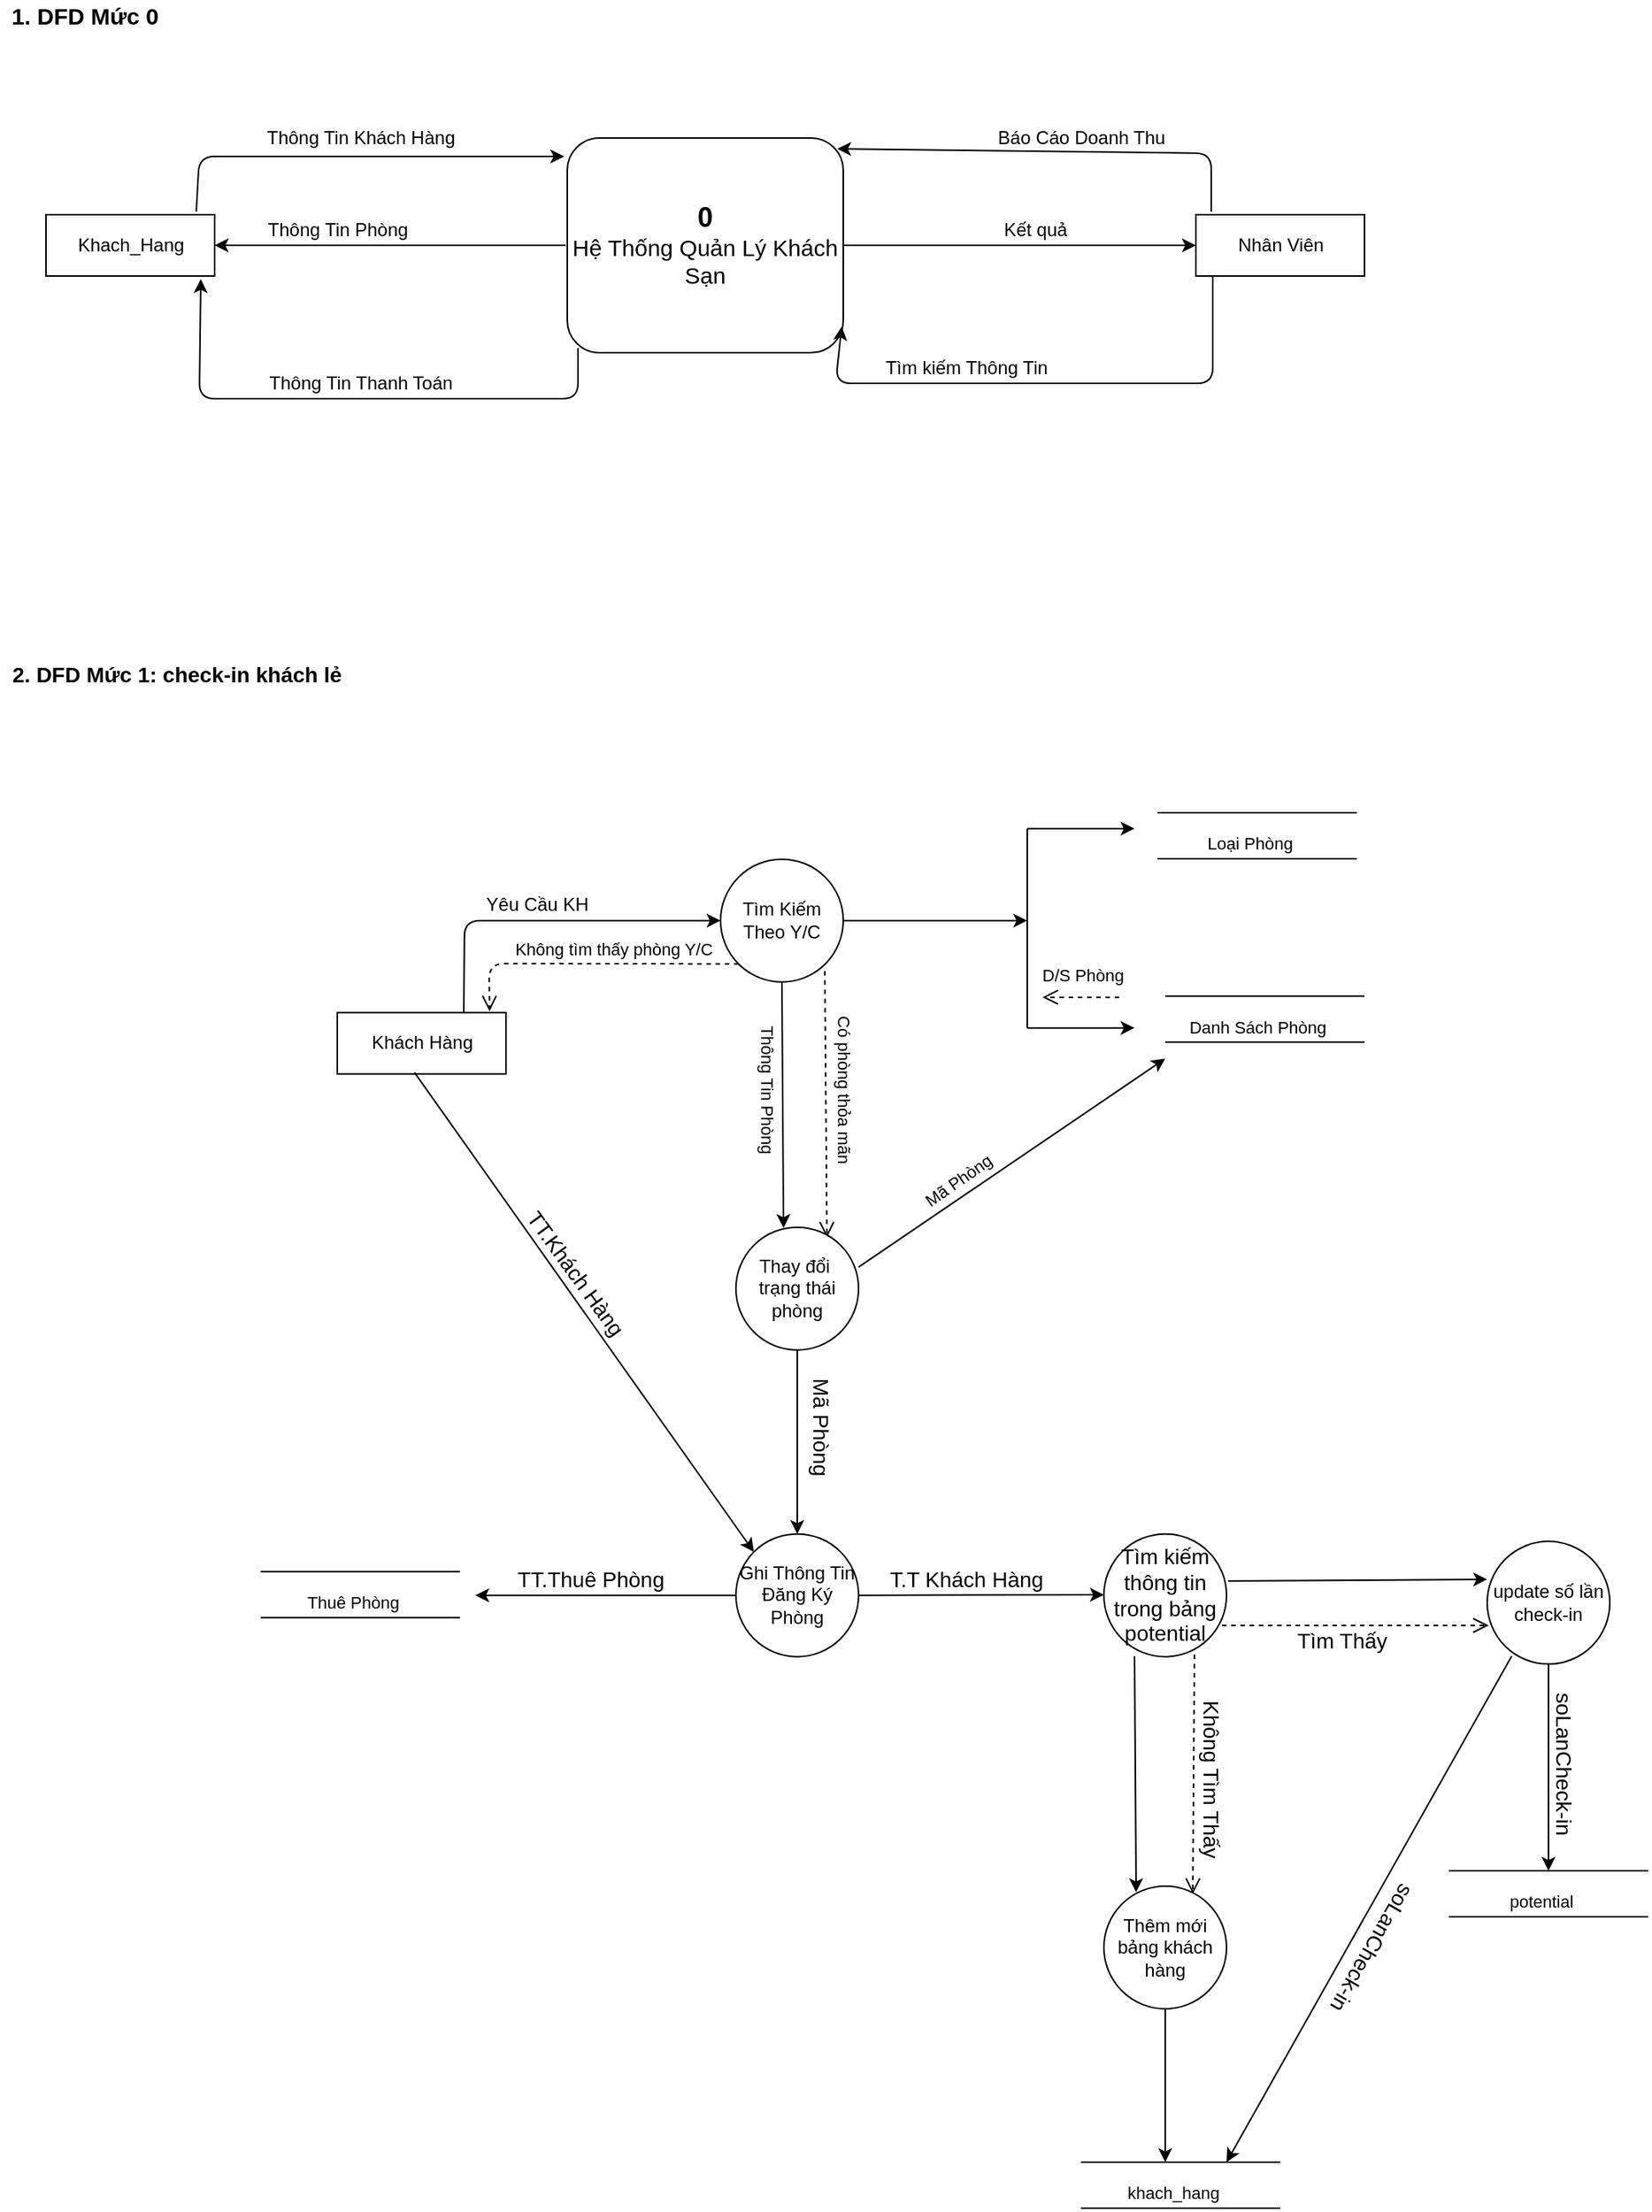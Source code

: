 <mxfile version="14.1.2" type="github">
  <diagram name="Page-1" id="e7e014a7-5840-1c2e-5031-d8a46d1fe8dd">
    <mxGraphModel dx="1673" dy="946" grid="1" gridSize="10" guides="1" tooltips="1" connect="1" arrows="1" fold="1" page="1" pageScale="1" pageWidth="1169" pageHeight="826" background="#ffffff" math="0" shadow="0">
      <root>
        <mxCell id="0" />
        <mxCell id="1" parent="0" />
        <mxCell id="tYLHyqTt-1DBQ8F93RRt-41" value="Khach_Hang" style="html=1;" vertex="1" parent="1">
          <mxGeometry x="70" y="280" width="110" height="40" as="geometry" />
        </mxCell>
        <mxCell id="tYLHyqTt-1DBQ8F93RRt-42" value="Nhân Viên" style="html=1;" vertex="1" parent="1">
          <mxGeometry x="820" y="280" width="110" height="40" as="geometry" />
        </mxCell>
        <mxCell id="tYLHyqTt-1DBQ8F93RRt-45" value="&lt;font&gt;&lt;span style=&quot;font-weight: bold ; font-size: 18px&quot;&gt;0&lt;/span&gt;&lt;br&gt;&lt;font style=&quot;font-size: 15px&quot;&gt;Hệ Thống Quản Lý Khách Sạn&lt;/font&gt;&lt;br&gt;&lt;/font&gt;" style="rounded=1;whiteSpace=wrap;html=1;align=center;" vertex="1" parent="1">
          <mxGeometry x="410" y="230" width="180" height="140" as="geometry" />
        </mxCell>
        <mxCell id="tYLHyqTt-1DBQ8F93RRt-46" value="" style="endArrow=classic;html=1;entryX=-0.011;entryY=0.086;entryDx=0;entryDy=0;entryPerimeter=0;exitX=0.891;exitY=-0.05;exitDx=0;exitDy=0;exitPerimeter=0;" edge="1" parent="1" source="tYLHyqTt-1DBQ8F93RRt-41" target="tYLHyqTt-1DBQ8F93RRt-45">
          <mxGeometry width="50" height="50" relative="1" as="geometry">
            <mxPoint x="170" y="270" as="sourcePoint" />
            <mxPoint x="610" y="490" as="targetPoint" />
            <Array as="points">
              <mxPoint x="170" y="242" />
            </Array>
          </mxGeometry>
        </mxCell>
        <mxCell id="tYLHyqTt-1DBQ8F93RRt-47" value="Thông Tin Khách Hàng" style="text;html=1;align=center;verticalAlign=middle;resizable=0;points=[];autosize=1;" vertex="1" parent="1">
          <mxGeometry x="205" y="220" width="140" height="20" as="geometry" />
        </mxCell>
        <mxCell id="tYLHyqTt-1DBQ8F93RRt-48" value="" style="endArrow=classic;html=1;" edge="1" parent="1">
          <mxGeometry width="50" height="50" relative="1" as="geometry">
            <mxPoint x="409" y="300" as="sourcePoint" />
            <mxPoint x="180" y="300" as="targetPoint" />
          </mxGeometry>
        </mxCell>
        <mxCell id="tYLHyqTt-1DBQ8F93RRt-49" value="Thông Tin Phòng" style="text;html=1;align=center;verticalAlign=middle;resizable=0;points=[];autosize=1;" vertex="1" parent="1">
          <mxGeometry x="205" y="280" width="110" height="20" as="geometry" />
        </mxCell>
        <mxCell id="tYLHyqTt-1DBQ8F93RRt-50" value="" style="endArrow=classic;html=1;exitX=0.039;exitY=0.979;exitDx=0;exitDy=0;exitPerimeter=0;entryX=0.918;entryY=1.05;entryDx=0;entryDy=0;entryPerimeter=0;" edge="1" parent="1" source="tYLHyqTt-1DBQ8F93RRt-45" target="tYLHyqTt-1DBQ8F93RRt-41">
          <mxGeometry width="50" height="50" relative="1" as="geometry">
            <mxPoint x="560" y="340" as="sourcePoint" />
            <mxPoint x="167" y="330" as="targetPoint" />
            <Array as="points">
              <mxPoint x="417" y="400" />
              <mxPoint x="170" y="400" />
            </Array>
          </mxGeometry>
        </mxCell>
        <mxCell id="tYLHyqTt-1DBQ8F93RRt-51" value="Thông Tin Thanh Toán" style="text;html=1;align=center;verticalAlign=middle;resizable=0;points=[];autosize=1;" vertex="1" parent="1">
          <mxGeometry x="205" y="380" width="140" height="20" as="geometry" />
        </mxCell>
        <mxCell id="tYLHyqTt-1DBQ8F93RRt-53" value="" style="endArrow=classic;html=1;entryX=0.978;entryY=0.05;entryDx=0;entryDy=0;entryPerimeter=0;" edge="1" parent="1" target="tYLHyqTt-1DBQ8F93RRt-45">
          <mxGeometry width="50" height="50" relative="1" as="geometry">
            <mxPoint x="830" y="278" as="sourcePoint" />
            <mxPoint x="610" y="290" as="targetPoint" />
            <Array as="points">
              <mxPoint x="830" y="240" />
            </Array>
          </mxGeometry>
        </mxCell>
        <mxCell id="tYLHyqTt-1DBQ8F93RRt-54" value="Báo Cáo Doanh Thu" style="text;html=1;align=center;verticalAlign=middle;resizable=0;points=[];autosize=1;" vertex="1" parent="1">
          <mxGeometry x="685" y="220" width="120" height="20" as="geometry" />
        </mxCell>
        <mxCell id="tYLHyqTt-1DBQ8F93RRt-55" value="" style="endArrow=classic;html=1;" edge="1" parent="1">
          <mxGeometry width="50" height="50" relative="1" as="geometry">
            <mxPoint x="831" y="320" as="sourcePoint" />
            <mxPoint x="589" y="353" as="targetPoint" />
            <Array as="points">
              <mxPoint x="831" y="390" />
              <mxPoint x="585" y="390" />
            </Array>
          </mxGeometry>
        </mxCell>
        <mxCell id="tYLHyqTt-1DBQ8F93RRt-57" value="Tìm kiếm Thông Tin" style="text;html=1;align=center;verticalAlign=middle;resizable=0;points=[];autosize=1;" vertex="1" parent="1">
          <mxGeometry x="610" y="370" width="120" height="20" as="geometry" />
        </mxCell>
        <mxCell id="tYLHyqTt-1DBQ8F93RRt-58" value="" style="endArrow=classic;html=1;exitX=1;exitY=0.5;exitDx=0;exitDy=0;entryX=0;entryY=0.5;entryDx=0;entryDy=0;" edge="1" parent="1" source="tYLHyqTt-1DBQ8F93RRt-45" target="tYLHyqTt-1DBQ8F93RRt-42">
          <mxGeometry width="50" height="50" relative="1" as="geometry">
            <mxPoint x="560" y="340" as="sourcePoint" />
            <mxPoint x="810" y="300" as="targetPoint" />
          </mxGeometry>
        </mxCell>
        <mxCell id="tYLHyqTt-1DBQ8F93RRt-59" value="Kết quả" style="text;html=1;align=center;verticalAlign=middle;resizable=0;points=[];autosize=1;" vertex="1" parent="1">
          <mxGeometry x="685" y="280" width="60" height="20" as="geometry" />
        </mxCell>
        <mxCell id="tYLHyqTt-1DBQ8F93RRt-60" value="&lt;b&gt;&lt;font style=&quot;font-size: 15px&quot;&gt;1. DFD Mức 0&lt;/font&gt;&lt;/b&gt;" style="text;html=1;align=center;verticalAlign=middle;resizable=0;points=[];autosize=1;" vertex="1" parent="1">
          <mxGeometry x="40" y="140" width="110" height="20" as="geometry" />
        </mxCell>
        <mxCell id="tYLHyqTt-1DBQ8F93RRt-61" value="&lt;b style=&quot;font-size: 14px;&quot;&gt;2. DFD Mức 1: check-in khách lẻ&lt;/b&gt;" style="text;html=1;align=center;verticalAlign=middle;resizable=0;points=[];autosize=1;fontSize=14;" vertex="1" parent="1">
          <mxGeometry x="40" y="570" width="230" height="20" as="geometry" />
        </mxCell>
        <mxCell id="tYLHyqTt-1DBQ8F93RRt-62" value="Khách Hàng" style="html=1;" vertex="1" parent="1">
          <mxGeometry x="260" y="800.34" width="110" height="40" as="geometry" />
        </mxCell>
        <mxCell id="tYLHyqTt-1DBQ8F93RRt-63" value="" style="endArrow=classic;html=1;exitX=0.75;exitY=0;exitDx=0;exitDy=0;" edge="1" parent="1" source="tYLHyqTt-1DBQ8F93RRt-62">
          <mxGeometry width="50" height="50" relative="1" as="geometry">
            <mxPoint x="350" y="740.34" as="sourcePoint" />
            <mxPoint x="510" y="740.34" as="targetPoint" />
            <Array as="points">
              <mxPoint x="343" y="740.34" />
            </Array>
          </mxGeometry>
        </mxCell>
        <mxCell id="tYLHyqTt-1DBQ8F93RRt-64" value="Yêu Cầu KH" style="text;html=1;align=center;verticalAlign=middle;resizable=0;points=[];autosize=1;" vertex="1" parent="1">
          <mxGeometry x="350" y="720.34" width="80" height="20" as="geometry" />
        </mxCell>
        <mxCell id="tYLHyqTt-1DBQ8F93RRt-65" value="Tìm Kiếm Theo Y/C" style="ellipse;whiteSpace=wrap;html=1;aspect=fixed;align=center;" vertex="1" parent="1">
          <mxGeometry x="510" y="700.34" width="80" height="80" as="geometry" />
        </mxCell>
        <mxCell id="tYLHyqTt-1DBQ8F93RRt-67" value="" style="endArrow=classic;html=1;exitX=1;exitY=0.5;exitDx=0;exitDy=0;" edge="1" parent="1" source="tYLHyqTt-1DBQ8F93RRt-65">
          <mxGeometry width="50" height="50" relative="1" as="geometry">
            <mxPoint x="640" y="690.34" as="sourcePoint" />
            <mxPoint x="710" y="740.34" as="targetPoint" />
          </mxGeometry>
        </mxCell>
        <mxCell id="tYLHyqTt-1DBQ8F93RRt-68" value="" style="endArrow=none;html=1;" edge="1" parent="1">
          <mxGeometry width="50" height="50" relative="1" as="geometry">
            <mxPoint x="710" y="680.34" as="sourcePoint" />
            <mxPoint x="710" y="810.34" as="targetPoint" />
          </mxGeometry>
        </mxCell>
        <mxCell id="tYLHyqTt-1DBQ8F93RRt-69" value="" style="endArrow=none;html=1;" edge="1" parent="1">
          <mxGeometry width="50" height="50" relative="1" as="geometry">
            <mxPoint x="795" y="670.0" as="sourcePoint" />
            <mxPoint x="925" y="670.0" as="targetPoint" />
          </mxGeometry>
        </mxCell>
        <mxCell id="tYLHyqTt-1DBQ8F93RRt-70" value="" style="endArrow=none;html=1;" edge="1" parent="1">
          <mxGeometry width="50" height="50" relative="1" as="geometry">
            <mxPoint x="795" y="700" as="sourcePoint" />
            <mxPoint x="925" y="700" as="targetPoint" />
          </mxGeometry>
        </mxCell>
        <mxCell id="tYLHyqTt-1DBQ8F93RRt-75" value="" style="endArrow=none;html=1;" edge="1" parent="1">
          <mxGeometry width="50" height="50" relative="1" as="geometry">
            <mxPoint x="800" y="789.65" as="sourcePoint" />
            <mxPoint x="930" y="789.65" as="targetPoint" />
          </mxGeometry>
        </mxCell>
        <mxCell id="tYLHyqTt-1DBQ8F93RRt-76" value="" style="endArrow=none;html=1;" edge="1" parent="1">
          <mxGeometry width="50" height="50" relative="1" as="geometry">
            <mxPoint x="800" y="819.65" as="sourcePoint" />
            <mxPoint x="930" y="819.65" as="targetPoint" />
          </mxGeometry>
        </mxCell>
        <mxCell id="tYLHyqTt-1DBQ8F93RRt-77" value="" style="endArrow=classic;html=1;" edge="1" parent="1">
          <mxGeometry width="50" height="50" relative="1" as="geometry">
            <mxPoint x="710" y="680.34" as="sourcePoint" />
            <mxPoint x="780" y="680.34" as="targetPoint" />
          </mxGeometry>
        </mxCell>
        <mxCell id="tYLHyqTt-1DBQ8F93RRt-78" value="" style="endArrow=classic;html=1;" edge="1" parent="1">
          <mxGeometry width="50" height="50" relative="1" as="geometry">
            <mxPoint x="710" y="810.34" as="sourcePoint" />
            <mxPoint x="780" y="810.34" as="targetPoint" />
          </mxGeometry>
        </mxCell>
        <mxCell id="tYLHyqTt-1DBQ8F93RRt-81" value="Loại Phòng" style="text;html=1;align=center;verticalAlign=middle;resizable=0;points=[];autosize=1;fontSize=11;" vertex="1" parent="1">
          <mxGeometry x="820" y="680.34" width="70" height="20" as="geometry" />
        </mxCell>
        <mxCell id="tYLHyqTt-1DBQ8F93RRt-82" value="Danh Sách Phòng" style="text;html=1;align=center;verticalAlign=middle;resizable=0;points=[];autosize=1;fontSize=11;" vertex="1" parent="1">
          <mxGeometry x="810" y="800.34" width="100" height="20" as="geometry" />
        </mxCell>
        <mxCell id="tYLHyqTt-1DBQ8F93RRt-84" value="D/S Phòng" style="html=1;verticalAlign=bottom;endArrow=open;dashed=1;endSize=8;fontSize=11;" edge="1" parent="1">
          <mxGeometry x="-0.014" y="-5" relative="1" as="geometry">
            <mxPoint x="770" y="790.34" as="sourcePoint" />
            <mxPoint x="720" y="790.34" as="targetPoint" />
            <mxPoint as="offset" />
          </mxGeometry>
        </mxCell>
        <mxCell id="tYLHyqTt-1DBQ8F93RRt-85" value="Không tìm thấy phòng Y/C" style="html=1;verticalAlign=bottom;endArrow=open;dashed=1;endSize=8;fontSize=11;entryX=0.903;entryY=-0.022;entryDx=0;entryDy=0;entryPerimeter=0;exitX=0;exitY=1;exitDx=0;exitDy=0;" edge="1" parent="1" source="tYLHyqTt-1DBQ8F93RRt-65" target="tYLHyqTt-1DBQ8F93RRt-62">
          <mxGeometry x="-0.157" relative="1" as="geometry">
            <mxPoint x="770" y="820.34" as="sourcePoint" />
            <mxPoint x="690" y="820.34" as="targetPoint" />
            <Array as="points">
              <mxPoint x="359" y="768.34" />
            </Array>
            <mxPoint as="offset" />
          </mxGeometry>
        </mxCell>
        <mxCell id="tYLHyqTt-1DBQ8F93RRt-86" value="" style="html=1;verticalAlign=bottom;endArrow=open;dashed=1;endSize=8;fontSize=11;exitX=0.85;exitY=0.911;exitDx=0;exitDy=0;exitPerimeter=0;entryX=0.742;entryY=0.084;entryDx=0;entryDy=0;entryPerimeter=0;" edge="1" parent="1" source="tYLHyqTt-1DBQ8F93RRt-65" target="tYLHyqTt-1DBQ8F93RRt-90">
          <mxGeometry x="-0.101" y="22" relative="1" as="geometry">
            <mxPoint x="770" y="960.34" as="sourcePoint" />
            <mxPoint x="578" y="940.34" as="targetPoint" />
            <mxPoint as="offset" />
          </mxGeometry>
        </mxCell>
        <mxCell id="tYLHyqTt-1DBQ8F93RRt-87" value="Có phòng thỏa mãn" style="text;html=1;align=center;verticalAlign=middle;resizable=0;points=[];autosize=1;fontSize=11;rotation=90;" vertex="1" parent="1">
          <mxGeometry x="535" y="840.34" width="110" height="20" as="geometry" />
        </mxCell>
        <mxCell id="tYLHyqTt-1DBQ8F93RRt-89" value="Thông Tin Phòng" style="text;html=1;align=center;verticalAlign=middle;resizable=0;points=[];autosize=1;fontSize=11;rotation=90;" vertex="1" parent="1">
          <mxGeometry x="490" y="840.34" width="100" height="20" as="geometry" />
        </mxCell>
        <mxCell id="tYLHyqTt-1DBQ8F93RRt-90" value="Thay đổi&amp;nbsp; trạng thái phòng" style="ellipse;whiteSpace=wrap;html=1;aspect=fixed;align=center;" vertex="1" parent="1">
          <mxGeometry x="520" y="940.34" width="80" height="80" as="geometry" />
        </mxCell>
        <mxCell id="tYLHyqTt-1DBQ8F93RRt-91" value="" style="endArrow=classic;html=1;fontSize=11;entryX=0.388;entryY=0.006;entryDx=0;entryDy=0;entryPerimeter=0;exitX=0.5;exitY=1;exitDx=0;exitDy=0;" edge="1" parent="1" source="tYLHyqTt-1DBQ8F93RRt-65" target="tYLHyqTt-1DBQ8F93RRt-90">
          <mxGeometry width="50" height="50" relative="1" as="geometry">
            <mxPoint x="700" y="880.34" as="sourcePoint" />
            <mxPoint x="750" y="830.34" as="targetPoint" />
          </mxGeometry>
        </mxCell>
        <mxCell id="tYLHyqTt-1DBQ8F93RRt-92" value="" style="endArrow=classic;html=1;fontSize=11;exitX=1;exitY=0.325;exitDx=0;exitDy=0;exitPerimeter=0;" edge="1" parent="1" source="tYLHyqTt-1DBQ8F93RRt-90">
          <mxGeometry width="50" height="50" relative="1" as="geometry">
            <mxPoint x="560" y="790.34" as="sourcePoint" />
            <mxPoint x="800" y="830.34" as="targetPoint" />
          </mxGeometry>
        </mxCell>
        <mxCell id="tYLHyqTt-1DBQ8F93RRt-93" value="Mã Phòng" style="text;html=1;align=center;verticalAlign=middle;resizable=0;points=[];autosize=1;fontSize=11;rotation=325;" vertex="1" parent="1">
          <mxGeometry x="630" y="900.34" width="70" height="20" as="geometry" />
        </mxCell>
        <mxCell id="tYLHyqTt-1DBQ8F93RRt-94" value="" style="endArrow=classic;html=1;fontSize=14;exitX=0.5;exitY=1;exitDx=0;exitDy=0;" edge="1" parent="1" source="tYLHyqTt-1DBQ8F93RRt-90" target="tYLHyqTt-1DBQ8F93RRt-96">
          <mxGeometry width="50" height="50" relative="1" as="geometry">
            <mxPoint x="590" y="1030.34" as="sourcePoint" />
            <mxPoint x="560" y="1100.34" as="targetPoint" />
          </mxGeometry>
        </mxCell>
        <mxCell id="tYLHyqTt-1DBQ8F93RRt-95" value="" style="endArrow=classic;html=1;fontSize=14;exitX=0.458;exitY=0.978;exitDx=0;exitDy=0;exitPerimeter=0;entryX=0;entryY=0;entryDx=0;entryDy=0;" edge="1" parent="1" source="tYLHyqTt-1DBQ8F93RRt-62" target="tYLHyqTt-1DBQ8F93RRt-96">
          <mxGeometry width="50" height="50" relative="1" as="geometry">
            <mxPoint x="590" y="1030.34" as="sourcePoint" />
            <mxPoint x="510" y="1100.34" as="targetPoint" />
          </mxGeometry>
        </mxCell>
        <mxCell id="tYLHyqTt-1DBQ8F93RRt-96" value="Ghi Thông Tin Đăng Ký Phòng" style="ellipse;whiteSpace=wrap;html=1;aspect=fixed;" vertex="1" parent="1">
          <mxGeometry x="520" y="1140.34" width="80" height="80" as="geometry" />
        </mxCell>
        <mxCell id="tYLHyqTt-1DBQ8F93RRt-97" value="TT.Khách Hàng" style="text;html=1;align=center;verticalAlign=middle;resizable=0;points=[];autosize=1;fontSize=14;rotation=54;" vertex="1" parent="1">
          <mxGeometry x="360" y="960.34" width="110" height="20" as="geometry" />
        </mxCell>
        <mxCell id="tYLHyqTt-1DBQ8F93RRt-98" value="Mã Phòng" style="text;html=1;align=center;verticalAlign=middle;resizable=0;points=[];autosize=1;fontSize=14;rotation=90;" vertex="1" parent="1">
          <mxGeometry x="535" y="1060.34" width="80" height="20" as="geometry" />
        </mxCell>
        <mxCell id="tYLHyqTt-1DBQ8F93RRt-99" value="" style="endArrow=classic;html=1;fontSize=14;" edge="1" parent="1" source="tYLHyqTt-1DBQ8F93RRt-96">
          <mxGeometry width="50" height="50" relative="1" as="geometry">
            <mxPoint x="710" y="1100.34" as="sourcePoint" />
            <mxPoint x="350" y="1180.34" as="targetPoint" />
          </mxGeometry>
        </mxCell>
        <mxCell id="tYLHyqTt-1DBQ8F93RRt-100" value="" style="endArrow=none;html=1;" edge="1" parent="1">
          <mxGeometry width="50" height="50" relative="1" as="geometry">
            <mxPoint x="210" y="1164.84" as="sourcePoint" />
            <mxPoint x="340" y="1164.84" as="targetPoint" />
          </mxGeometry>
        </mxCell>
        <mxCell id="tYLHyqTt-1DBQ8F93RRt-101" value="" style="endArrow=none;html=1;" edge="1" parent="1">
          <mxGeometry width="50" height="50" relative="1" as="geometry">
            <mxPoint x="210" y="1194.84" as="sourcePoint" />
            <mxPoint x="340" y="1194.84" as="targetPoint" />
          </mxGeometry>
        </mxCell>
        <mxCell id="tYLHyqTt-1DBQ8F93RRt-102" value="Thuê Phòng" style="text;html=1;align=center;verticalAlign=middle;resizable=0;points=[];autosize=1;fontSize=11;" vertex="1" parent="1">
          <mxGeometry x="230" y="1175.18" width="80" height="20" as="geometry" />
        </mxCell>
        <mxCell id="tYLHyqTt-1DBQ8F93RRt-103" value="TT.Thuê Phòng" style="text;html=1;align=center;verticalAlign=middle;resizable=0;points=[];autosize=1;fontSize=14;" vertex="1" parent="1">
          <mxGeometry x="370" y="1160.34" width="110" height="20" as="geometry" />
        </mxCell>
        <mxCell id="tYLHyqTt-1DBQ8F93RRt-106" value="" style="endArrow=classic;html=1;fontSize=14;exitX=1;exitY=0.5;exitDx=0;exitDy=0;" edge="1" parent="1" source="tYLHyqTt-1DBQ8F93RRt-96">
          <mxGeometry width="50" height="50" relative="1" as="geometry">
            <mxPoint x="650" y="1130" as="sourcePoint" />
            <mxPoint x="760" y="1180" as="targetPoint" />
          </mxGeometry>
        </mxCell>
        <mxCell id="tYLHyqTt-1DBQ8F93RRt-107" value="T.T Khách Hàng" style="text;html=1;align=center;verticalAlign=middle;resizable=0;points=[];autosize=1;fontSize=14;" vertex="1" parent="1">
          <mxGeometry x="610" y="1160.34" width="120" height="20" as="geometry" />
        </mxCell>
        <mxCell id="tYLHyqTt-1DBQ8F93RRt-111" value="Tìm kiếm thông tin trong bảng potential" style="ellipse;whiteSpace=wrap;html=1;aspect=fixed;fontSize=14;align=center;" vertex="1" parent="1">
          <mxGeometry x="760" y="1140.34" width="80" height="80" as="geometry" />
        </mxCell>
        <mxCell id="tYLHyqTt-1DBQ8F93RRt-112" value="" style="html=1;verticalAlign=bottom;endArrow=open;dashed=1;endSize=8;fontSize=11;exitX=0.738;exitY=0.983;exitDx=0;exitDy=0;exitPerimeter=0;entryX=0.725;entryY=0.063;entryDx=0;entryDy=0;entryPerimeter=0;" edge="1" parent="1" source="tYLHyqTt-1DBQ8F93RRt-111" target="tYLHyqTt-1DBQ8F93RRt-122">
          <mxGeometry x="-0.101" y="22" relative="1" as="geometry">
            <mxPoint x="860" y="1080" as="sourcePoint" />
            <mxPoint x="823" y="1370" as="targetPoint" />
            <mxPoint as="offset" />
          </mxGeometry>
        </mxCell>
        <mxCell id="tYLHyqTt-1DBQ8F93RRt-113" value="" style="html=1;verticalAlign=bottom;endArrow=open;dashed=1;endSize=8;fontSize=11;" edge="1" parent="1">
          <mxGeometry x="-0.101" y="22" relative="1" as="geometry">
            <mxPoint x="837" y="1200" as="sourcePoint" />
            <mxPoint x="1011" y="1200" as="targetPoint" />
            <mxPoint as="offset" />
          </mxGeometry>
        </mxCell>
        <mxCell id="tYLHyqTt-1DBQ8F93RRt-114" value="Tìm Thấy" style="text;html=1;align=center;verticalAlign=middle;resizable=0;points=[];autosize=1;fontSize=14;" vertex="1" parent="1">
          <mxGeometry x="880" y="1200.34" width="70" height="20" as="geometry" />
        </mxCell>
        <mxCell id="tYLHyqTt-1DBQ8F93RRt-118" value="" style="endArrow=classic;html=1;fontSize=14;exitX=1.013;exitY=0.383;exitDx=0;exitDy=0;exitPerimeter=0;entryX=0;entryY=0.31;entryDx=0;entryDy=0;entryPerimeter=0;" edge="1" parent="1" source="tYLHyqTt-1DBQ8F93RRt-111" target="tYLHyqTt-1DBQ8F93RRt-120">
          <mxGeometry width="50" height="50" relative="1" as="geometry">
            <mxPoint x="650" y="1310" as="sourcePoint" />
            <mxPoint x="990" y="1170" as="targetPoint" />
          </mxGeometry>
        </mxCell>
        <mxCell id="tYLHyqTt-1DBQ8F93RRt-120" value="update số lần check-in" style="ellipse;whiteSpace=wrap;html=1;aspect=fixed;" vertex="1" parent="1">
          <mxGeometry x="1010" y="1145.18" width="80" height="80" as="geometry" />
        </mxCell>
        <mxCell id="tYLHyqTt-1DBQ8F93RRt-121" value="Không Tìm Thấy" style="text;html=1;align=center;verticalAlign=middle;resizable=0;points=[];autosize=1;fontSize=14;rotation=90;" vertex="1" parent="1">
          <mxGeometry x="770" y="1290" width="120" height="20" as="geometry" />
        </mxCell>
        <mxCell id="tYLHyqTt-1DBQ8F93RRt-122" value="Thêm mới bảng khách hàng" style="ellipse;whiteSpace=wrap;html=1;aspect=fixed;" vertex="1" parent="1">
          <mxGeometry x="760" y="1370.0" width="80" height="80" as="geometry" />
        </mxCell>
        <mxCell id="tYLHyqTt-1DBQ8F93RRt-123" value="" style="endArrow=classic;html=1;fontSize=14;exitX=0.25;exitY=0.996;exitDx=0;exitDy=0;exitPerimeter=0;entryX=0.263;entryY=0.05;entryDx=0;entryDy=0;entryPerimeter=0;" edge="1" parent="1" source="tYLHyqTt-1DBQ8F93RRt-111" target="tYLHyqTt-1DBQ8F93RRt-122">
          <mxGeometry width="50" height="50" relative="1" as="geometry">
            <mxPoint x="851.04" y="1180.98" as="sourcePoint" />
            <mxPoint x="1020" y="1179.98" as="targetPoint" />
          </mxGeometry>
        </mxCell>
        <mxCell id="tYLHyqTt-1DBQ8F93RRt-124" value="" style="endArrow=none;html=1;" edge="1" parent="1">
          <mxGeometry width="50" height="50" relative="1" as="geometry">
            <mxPoint x="745" y="1550" as="sourcePoint" />
            <mxPoint x="875" y="1550" as="targetPoint" />
          </mxGeometry>
        </mxCell>
        <mxCell id="tYLHyqTt-1DBQ8F93RRt-125" value="" style="endArrow=none;html=1;" edge="1" parent="1">
          <mxGeometry width="50" height="50" relative="1" as="geometry">
            <mxPoint x="745" y="1580.0" as="sourcePoint" />
            <mxPoint x="875" y="1580.0" as="targetPoint" />
          </mxGeometry>
        </mxCell>
        <mxCell id="tYLHyqTt-1DBQ8F93RRt-126" value="khach_hang" style="text;html=1;align=center;verticalAlign=middle;resizable=0;points=[];autosize=1;fontSize=11;" vertex="1" parent="1">
          <mxGeometry x="765" y="1560.34" width="80" height="20" as="geometry" />
        </mxCell>
        <mxCell id="tYLHyqTt-1DBQ8F93RRt-127" value="" style="endArrow=classic;html=1;fontSize=14;exitX=0.5;exitY=1;exitDx=0;exitDy=0;" edge="1" parent="1" source="tYLHyqTt-1DBQ8F93RRt-122">
          <mxGeometry width="50" height="50" relative="1" as="geometry">
            <mxPoint x="830" y="1610" as="sourcePoint" />
            <mxPoint x="800" y="1550" as="targetPoint" />
          </mxGeometry>
        </mxCell>
        <mxCell id="tYLHyqTt-1DBQ8F93RRt-128" value="" style="endArrow=classic;html=1;fontSize=14;exitX=0.5;exitY=1;exitDx=0;exitDy=0;" edge="1" parent="1" source="tYLHyqTt-1DBQ8F93RRt-120">
          <mxGeometry width="50" height="50" relative="1" as="geometry">
            <mxPoint x="830" y="1510" as="sourcePoint" />
            <mxPoint x="1050" y="1360" as="targetPoint" />
          </mxGeometry>
        </mxCell>
        <mxCell id="tYLHyqTt-1DBQ8F93RRt-129" value="soLanCheck-in" style="text;html=1;align=center;verticalAlign=middle;resizable=0;points=[];autosize=1;fontSize=14;rotation=90;" vertex="1" parent="1">
          <mxGeometry x="1005" y="1280" width="110" height="20" as="geometry" />
        </mxCell>
        <mxCell id="tYLHyqTt-1DBQ8F93RRt-130" value="" style="endArrow=none;html=1;" edge="1" parent="1">
          <mxGeometry width="50" height="50" relative="1" as="geometry">
            <mxPoint x="985" y="1360" as="sourcePoint" />
            <mxPoint x="1115" y="1360" as="targetPoint" />
          </mxGeometry>
        </mxCell>
        <mxCell id="tYLHyqTt-1DBQ8F93RRt-131" value="" style="endArrow=none;html=1;" edge="1" parent="1">
          <mxGeometry width="50" height="50" relative="1" as="geometry">
            <mxPoint x="985" y="1390" as="sourcePoint" />
            <mxPoint x="1115" y="1390" as="targetPoint" />
          </mxGeometry>
        </mxCell>
        <mxCell id="tYLHyqTt-1DBQ8F93RRt-132" value="potential" style="text;html=1;align=center;verticalAlign=middle;resizable=0;points=[];autosize=1;fontSize=11;" vertex="1" parent="1">
          <mxGeometry x="1015" y="1370.34" width="60" height="20" as="geometry" />
        </mxCell>
        <mxCell id="tYLHyqTt-1DBQ8F93RRt-133" value="" style="endArrow=classic;html=1;fontSize=14;exitX=0.2;exitY=0.935;exitDx=0;exitDy=0;exitPerimeter=0;" edge="1" parent="1" source="tYLHyqTt-1DBQ8F93RRt-120">
          <mxGeometry width="50" height="50" relative="1" as="geometry">
            <mxPoint x="830" y="1510" as="sourcePoint" />
            <mxPoint x="840" y="1550" as="targetPoint" />
          </mxGeometry>
        </mxCell>
        <mxCell id="tYLHyqTt-1DBQ8F93RRt-134" value="soLanCheck-in" style="text;html=1;align=center;verticalAlign=middle;resizable=0;points=[];autosize=1;fontSize=14;rotation=120;" vertex="1" parent="1">
          <mxGeometry x="880" y="1400" width="110" height="20" as="geometry" />
        </mxCell>
      </root>
    </mxGraphModel>
  </diagram>
</mxfile>
